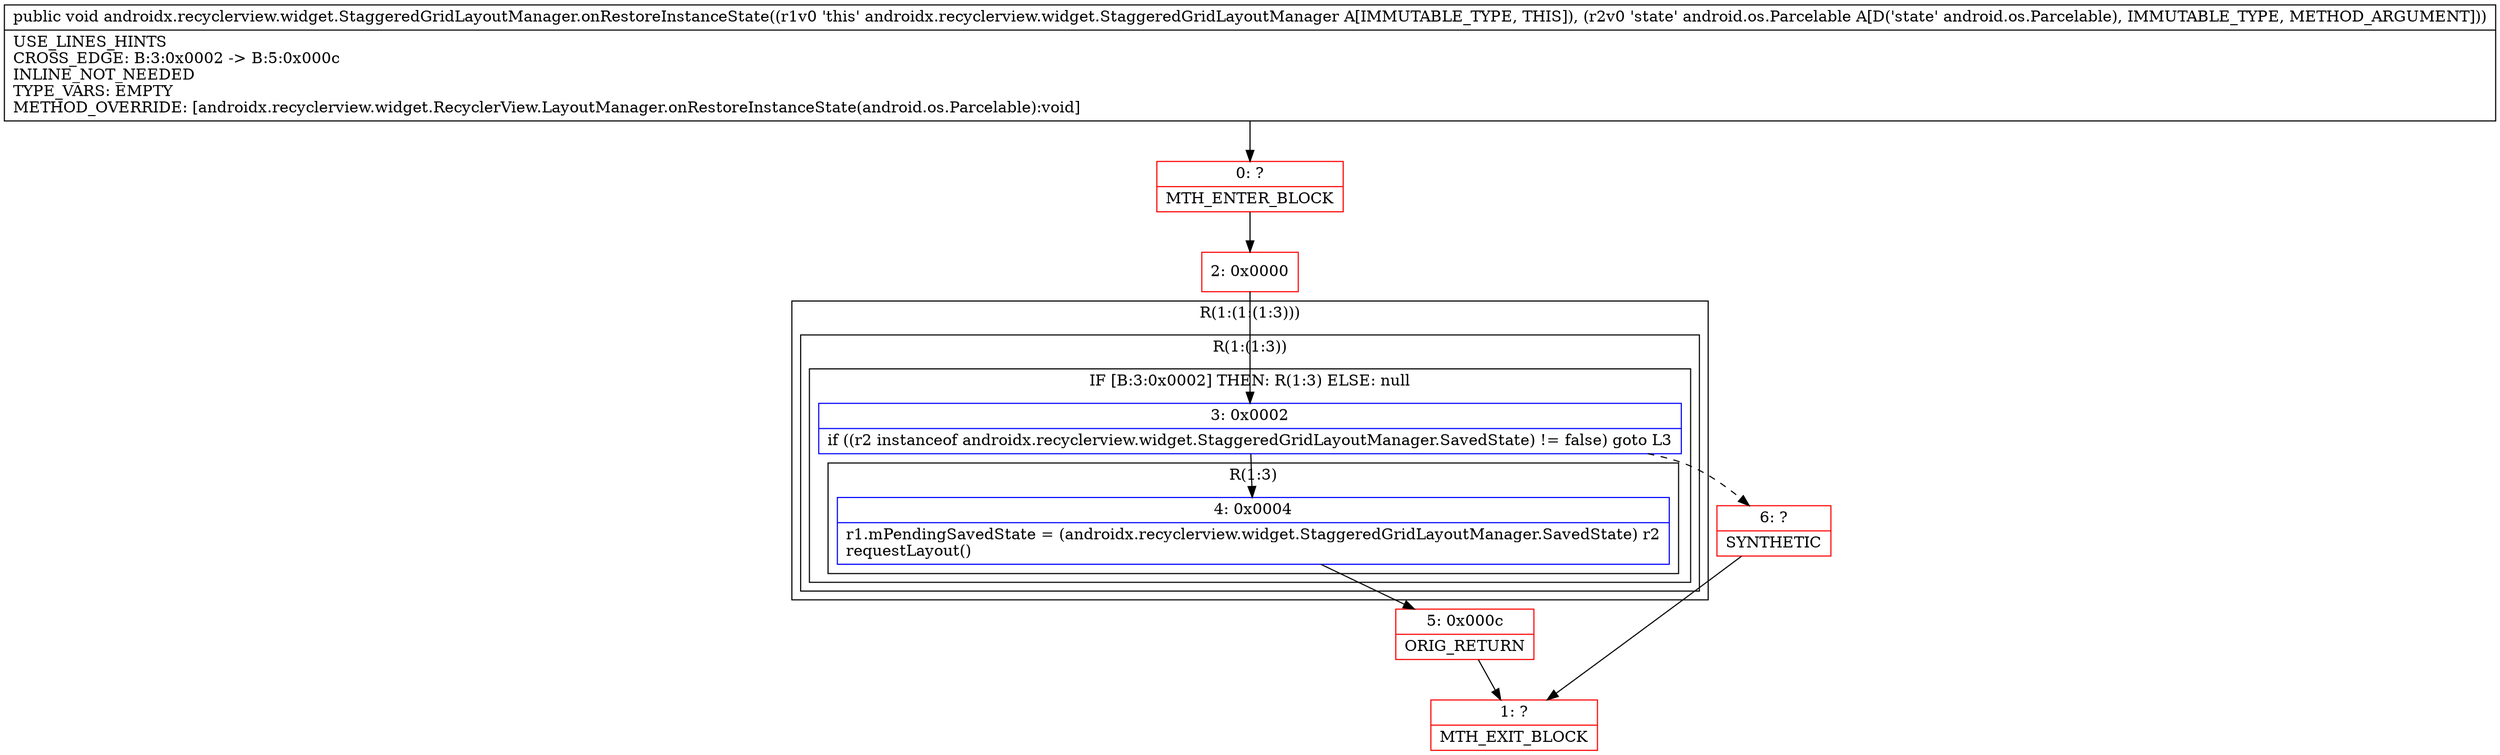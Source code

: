 digraph "CFG forandroidx.recyclerview.widget.StaggeredGridLayoutManager.onRestoreInstanceState(Landroid\/os\/Parcelable;)V" {
subgraph cluster_Region_1891830161 {
label = "R(1:(1:(1:3)))";
node [shape=record,color=blue];
subgraph cluster_Region_1814147280 {
label = "R(1:(1:3))";
node [shape=record,color=blue];
subgraph cluster_IfRegion_1514327838 {
label = "IF [B:3:0x0002] THEN: R(1:3) ELSE: null";
node [shape=record,color=blue];
Node_3 [shape=record,label="{3\:\ 0x0002|if ((r2 instanceof androidx.recyclerview.widget.StaggeredGridLayoutManager.SavedState) != false) goto L3\l}"];
subgraph cluster_Region_229806486 {
label = "R(1:3)";
node [shape=record,color=blue];
Node_4 [shape=record,label="{4\:\ 0x0004|r1.mPendingSavedState = (androidx.recyclerview.widget.StaggeredGridLayoutManager.SavedState) r2\lrequestLayout()\l}"];
}
}
}
}
Node_0 [shape=record,color=red,label="{0\:\ ?|MTH_ENTER_BLOCK\l}"];
Node_2 [shape=record,color=red,label="{2\:\ 0x0000}"];
Node_5 [shape=record,color=red,label="{5\:\ 0x000c|ORIG_RETURN\l}"];
Node_1 [shape=record,color=red,label="{1\:\ ?|MTH_EXIT_BLOCK\l}"];
Node_6 [shape=record,color=red,label="{6\:\ ?|SYNTHETIC\l}"];
MethodNode[shape=record,label="{public void androidx.recyclerview.widget.StaggeredGridLayoutManager.onRestoreInstanceState((r1v0 'this' androidx.recyclerview.widget.StaggeredGridLayoutManager A[IMMUTABLE_TYPE, THIS]), (r2v0 'state' android.os.Parcelable A[D('state' android.os.Parcelable), IMMUTABLE_TYPE, METHOD_ARGUMENT]))  | USE_LINES_HINTS\lCROSS_EDGE: B:3:0x0002 \-\> B:5:0x000c\lINLINE_NOT_NEEDED\lTYPE_VARS: EMPTY\lMETHOD_OVERRIDE: [androidx.recyclerview.widget.RecyclerView.LayoutManager.onRestoreInstanceState(android.os.Parcelable):void]\l}"];
MethodNode -> Node_0;Node_3 -> Node_4;
Node_3 -> Node_6[style=dashed];
Node_4 -> Node_5;
Node_0 -> Node_2;
Node_2 -> Node_3;
Node_5 -> Node_1;
Node_6 -> Node_1;
}


